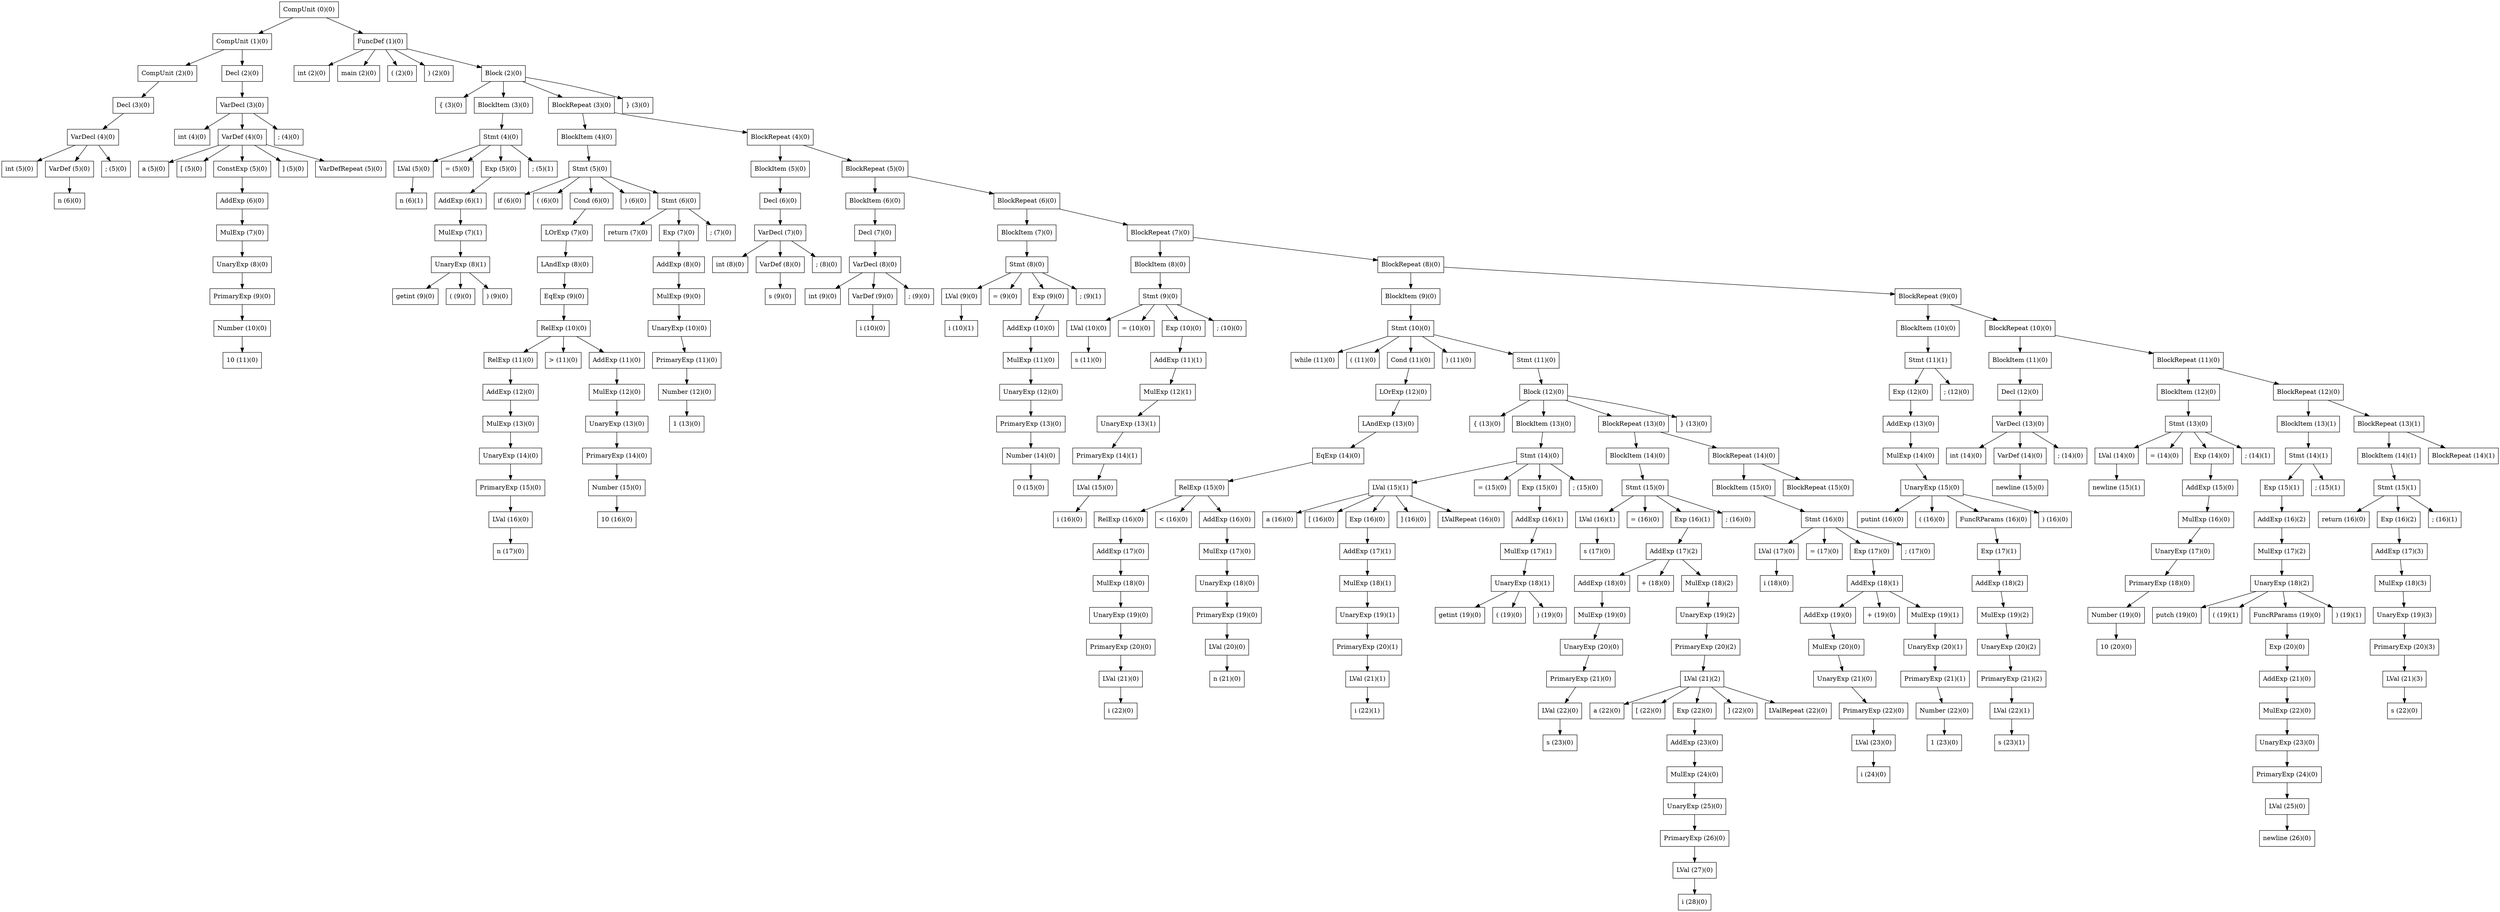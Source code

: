 digraph tree {
	fontname = "Consolas"
	fontsize = 24
	node[shape = "box"]

	"CompUnit (0)(0)" -> "CompUnit (1)(0)";
	"CompUnit (0)(0)" -> "FuncDef (1)(0)";
	"CompUnit (1)(0)" -> "CompUnit (2)(0)";
	"CompUnit (1)(0)" -> "Decl (2)(0)";
	"FuncDef (1)(0)" -> "int (2)(0)";
	"FuncDef (1)(0)" -> "main (2)(0)";
	"FuncDef (1)(0)" -> "( (2)(0)";
	"FuncDef (1)(0)" -> ") (2)(0)";
	"FuncDef (1)(0)" -> "Block (2)(0)";
	"CompUnit (2)(0)" -> "Decl (3)(0)";
	"Decl (2)(0)" -> "VarDecl (3)(0)";
	"Block (2)(0)" -> "{ (3)(0)";
	"Block (2)(0)" -> "BlockItem (3)(0)";
	"Block (2)(0)" -> "BlockRepeat (3)(0)";
	"Block (2)(0)" -> "} (3)(0)";
	"Decl (3)(0)" -> "VarDecl (4)(0)";
	"VarDecl (3)(0)" -> "int (4)(0)";
	"VarDecl (3)(0)" -> "VarDef (4)(0)";
	"VarDecl (3)(0)" -> "; (4)(0)";
	"BlockItem (3)(0)" -> "Stmt (4)(0)";
	"BlockRepeat (3)(0)" -> "BlockItem (4)(0)";
	"BlockRepeat (3)(0)" -> "BlockRepeat (4)(0)";
	"VarDecl (4)(0)" -> "int (5)(0)";
	"VarDecl (4)(0)" -> "VarDef (5)(0)";
	"VarDecl (4)(0)" -> "; (5)(0)";
	"VarDef (4)(0)" -> "a (5)(0)";
	"VarDef (4)(0)" -> "[ (5)(0)";
	"VarDef (4)(0)" -> "ConstExp (5)(0)";
	"VarDef (4)(0)" -> "] (5)(0)";
	"VarDef (4)(0)" -> "VarDefRepeat (5)(0)";
	"Stmt (4)(0)" -> "LVal (5)(0)";
	"Stmt (4)(0)" -> "= (5)(0)";
	"Stmt (4)(0)" -> "Exp (5)(0)";
	"Stmt (4)(0)" -> "; (5)(1)";
	"BlockItem (4)(0)" -> "Stmt (5)(0)";
	"BlockRepeat (4)(0)" -> "BlockItem (5)(0)";
	"BlockRepeat (4)(0)" -> "BlockRepeat (5)(0)";
	"VarDef (5)(0)" -> "n (6)(0)";
	"ConstExp (5)(0)" -> "AddExp (6)(0)";
	"LVal (5)(0)" -> "n (6)(1)";
	"Exp (5)(0)" -> "AddExp (6)(1)";
	"Stmt (5)(0)" -> "if (6)(0)";
	"Stmt (5)(0)" -> "( (6)(0)";
	"Stmt (5)(0)" -> "Cond (6)(0)";
	"Stmt (5)(0)" -> ") (6)(0)";
	"Stmt (5)(0)" -> "Stmt (6)(0)";
	"BlockItem (5)(0)" -> "Decl (6)(0)";
	"BlockRepeat (5)(0)" -> "BlockItem (6)(0)";
	"BlockRepeat (5)(0)" -> "BlockRepeat (6)(0)";
	"AddExp (6)(0)" -> "MulExp (7)(0)";
	"AddExp (6)(1)" -> "MulExp (7)(1)";
	"Cond (6)(0)" -> "LOrExp (7)(0)";
	"Stmt (6)(0)" -> "return (7)(0)";
	"Stmt (6)(0)" -> "Exp (7)(0)";
	"Stmt (6)(0)" -> "; (7)(0)";
	"Decl (6)(0)" -> "VarDecl (7)(0)";
	"BlockItem (6)(0)" -> "Decl (7)(0)";
	"BlockRepeat (6)(0)" -> "BlockItem (7)(0)";
	"BlockRepeat (6)(0)" -> "BlockRepeat (7)(0)";
	"MulExp (7)(0)" -> "UnaryExp (8)(0)";
	"MulExp (7)(1)" -> "UnaryExp (8)(1)";
	"LOrExp (7)(0)" -> "LAndExp (8)(0)";
	"Exp (7)(0)" -> "AddExp (8)(0)";
	"VarDecl (7)(0)" -> "int (8)(0)";
	"VarDecl (7)(0)" -> "VarDef (8)(0)";
	"VarDecl (7)(0)" -> "; (8)(0)";
	"Decl (7)(0)" -> "VarDecl (8)(0)";
	"BlockItem (7)(0)" -> "Stmt (8)(0)";
	"BlockRepeat (7)(0)" -> "BlockItem (8)(0)";
	"BlockRepeat (7)(0)" -> "BlockRepeat (8)(0)";
	"UnaryExp (8)(0)" -> "PrimaryExp (9)(0)";
	"UnaryExp (8)(1)" -> "getint (9)(0)";
	"UnaryExp (8)(1)" -> "( (9)(0)";
	"UnaryExp (8)(1)" -> ") (9)(0)";
	"LAndExp (8)(0)" -> "EqExp (9)(0)";
	"AddExp (8)(0)" -> "MulExp (9)(0)";
	"VarDef (8)(0)" -> "s (9)(0)";
	"VarDecl (8)(0)" -> "int (9)(0)";
	"VarDecl (8)(0)" -> "VarDef (9)(0)";
	"VarDecl (8)(0)" -> "; (9)(0)";
	"Stmt (8)(0)" -> "LVal (9)(0)";
	"Stmt (8)(0)" -> "= (9)(0)";
	"Stmt (8)(0)" -> "Exp (9)(0)";
	"Stmt (8)(0)" -> "; (9)(1)";
	"BlockItem (8)(0)" -> "Stmt (9)(0)";
	"BlockRepeat (8)(0)" -> "BlockItem (9)(0)";
	"BlockRepeat (8)(0)" -> "BlockRepeat (9)(0)";
	"PrimaryExp (9)(0)" -> "Number (10)(0)";
	"EqExp (9)(0)" -> "RelExp (10)(0)";
	"MulExp (9)(0)" -> "UnaryExp (10)(0)";
	"VarDef (9)(0)" -> "i (10)(0)";
	"LVal (9)(0)" -> "i (10)(1)";
	"Exp (9)(0)" -> "AddExp (10)(0)";
	"Stmt (9)(0)" -> "LVal (10)(0)";
	"Stmt (9)(0)" -> "= (10)(0)";
	"Stmt (9)(0)" -> "Exp (10)(0)";
	"Stmt (9)(0)" -> "; (10)(0)";
	"BlockItem (9)(0)" -> "Stmt (10)(0)";
	"BlockRepeat (9)(0)" -> "BlockItem (10)(0)";
	"BlockRepeat (9)(0)" -> "BlockRepeat (10)(0)";
	"Number (10)(0)" -> "10 (11)(0)";
	"RelExp (10)(0)" -> "RelExp (11)(0)";
	"RelExp (10)(0)" -> "> (11)(0)";
	"RelExp (10)(0)" -> "AddExp (11)(0)";
	"UnaryExp (10)(0)" -> "PrimaryExp (11)(0)";
	"AddExp (10)(0)" -> "MulExp (11)(0)";
	"LVal (10)(0)" -> "s (11)(0)";
	"Exp (10)(0)" -> "AddExp (11)(1)";
	"Stmt (10)(0)" -> "while (11)(0)";
	"Stmt (10)(0)" -> "( (11)(0)";
	"Stmt (10)(0)" -> "Cond (11)(0)";
	"Stmt (10)(0)" -> ") (11)(0)";
	"Stmt (10)(0)" -> "Stmt (11)(0)";
	"BlockItem (10)(0)" -> "Stmt (11)(1)";
	"BlockRepeat (10)(0)" -> "BlockItem (11)(0)";
	"BlockRepeat (10)(0)" -> "BlockRepeat (11)(0)";
	"RelExp (11)(0)" -> "AddExp (12)(0)";
	"AddExp (11)(0)" -> "MulExp (12)(0)";
	"PrimaryExp (11)(0)" -> "Number (12)(0)";
	"MulExp (11)(0)" -> "UnaryExp (12)(0)";
	"AddExp (11)(1)" -> "MulExp (12)(1)";
	"Cond (11)(0)" -> "LOrExp (12)(0)";
	"Stmt (11)(0)" -> "Block (12)(0)";
	"Stmt (11)(1)" -> "Exp (12)(0)";
	"Stmt (11)(1)" -> "; (12)(0)";
	"BlockItem (11)(0)" -> "Decl (12)(0)";
	"BlockRepeat (11)(0)" -> "BlockItem (12)(0)";
	"BlockRepeat (11)(0)" -> "BlockRepeat (12)(0)";
	"AddExp (12)(0)" -> "MulExp (13)(0)";
	"MulExp (12)(0)" -> "UnaryExp (13)(0)";
	"Number (12)(0)" -> "1 (13)(0)";
	"UnaryExp (12)(0)" -> "PrimaryExp (13)(0)";
	"MulExp (12)(1)" -> "UnaryExp (13)(1)";
	"LOrExp (12)(0)" -> "LAndExp (13)(0)";
	"Block (12)(0)" -> "{ (13)(0)";
	"Block (12)(0)" -> "BlockItem (13)(0)";
	"Block (12)(0)" -> "BlockRepeat (13)(0)";
	"Block (12)(0)" -> "} (13)(0)";
	"Exp (12)(0)" -> "AddExp (13)(0)";
	"Decl (12)(0)" -> "VarDecl (13)(0)";
	"BlockItem (12)(0)" -> "Stmt (13)(0)";
	"BlockRepeat (12)(0)" -> "BlockItem (13)(1)";
	"BlockRepeat (12)(0)" -> "BlockRepeat (13)(1)";
	"MulExp (13)(0)" -> "UnaryExp (14)(0)";
	"UnaryExp (13)(0)" -> "PrimaryExp (14)(0)";
	"PrimaryExp (13)(0)" -> "Number (14)(0)";
	"UnaryExp (13)(1)" -> "PrimaryExp (14)(1)";
	"LAndExp (13)(0)" -> "EqExp (14)(0)";
	"BlockItem (13)(0)" -> "Stmt (14)(0)";
	"BlockRepeat (13)(0)" -> "BlockItem (14)(0)";
	"BlockRepeat (13)(0)" -> "BlockRepeat (14)(0)";
	"AddExp (13)(0)" -> "MulExp (14)(0)";
	"VarDecl (13)(0)" -> "int (14)(0)";
	"VarDecl (13)(0)" -> "VarDef (14)(0)";
	"VarDecl (13)(0)" -> "; (14)(0)";
	"Stmt (13)(0)" -> "LVal (14)(0)";
	"Stmt (13)(0)" -> "= (14)(0)";
	"Stmt (13)(0)" -> "Exp (14)(0)";
	"Stmt (13)(0)" -> "; (14)(1)";
	"BlockItem (13)(1)" -> "Stmt (14)(1)";
	"BlockRepeat (13)(1)" -> "BlockItem (14)(1)";
	"BlockRepeat (13)(1)" -> "BlockRepeat (14)(1)";
	"UnaryExp (14)(0)" -> "PrimaryExp (15)(0)";
	"PrimaryExp (14)(0)" -> "Number (15)(0)";
	"Number (14)(0)" -> "0 (15)(0)";
	"PrimaryExp (14)(1)" -> "LVal (15)(0)";
	"EqExp (14)(0)" -> "RelExp (15)(0)";
	"Stmt (14)(0)" -> "LVal (15)(1)";
	"Stmt (14)(0)" -> "= (15)(0)";
	"Stmt (14)(0)" -> "Exp (15)(0)";
	"Stmt (14)(0)" -> "; (15)(0)";
	"BlockItem (14)(0)" -> "Stmt (15)(0)";
	"BlockRepeat (14)(0)" -> "BlockItem (15)(0)";
	"BlockRepeat (14)(0)" -> "BlockRepeat (15)(0)";
	"MulExp (14)(0)" -> "UnaryExp (15)(0)";
	"VarDef (14)(0)" -> "newline (15)(0)";
	"LVal (14)(0)" -> "newline (15)(1)";
	"Exp (14)(0)" -> "AddExp (15)(0)";
	"Stmt (14)(1)" -> "Exp (15)(1)";
	"Stmt (14)(1)" -> "; (15)(1)";
	"BlockItem (14)(1)" -> "Stmt (15)(1)";
	"PrimaryExp (15)(0)" -> "LVal (16)(0)";
	"Number (15)(0)" -> "10 (16)(0)";
	"LVal (15)(0)" -> "i (16)(0)";
	"RelExp (15)(0)" -> "RelExp (16)(0)";
	"RelExp (15)(0)" -> "< (16)(0)";
	"RelExp (15)(0)" -> "AddExp (16)(0)";
	"LVal (15)(1)" -> "a (16)(0)";
	"LVal (15)(1)" -> "[ (16)(0)";
	"LVal (15)(1)" -> "Exp (16)(0)";
	"LVal (15)(1)" -> "] (16)(0)";
	"LVal (15)(1)" -> "LValRepeat (16)(0)";
	"Exp (15)(0)" -> "AddExp (16)(1)";
	"Stmt (15)(0)" -> "LVal (16)(1)";
	"Stmt (15)(0)" -> "= (16)(0)";
	"Stmt (15)(0)" -> "Exp (16)(1)";
	"Stmt (15)(0)" -> "; (16)(0)";
	"BlockItem (15)(0)" -> "Stmt (16)(0)";
	"UnaryExp (15)(0)" -> "putint (16)(0)";
	"UnaryExp (15)(0)" -> "( (16)(0)";
	"UnaryExp (15)(0)" -> "FuncRParams (16)(0)";
	"UnaryExp (15)(0)" -> ") (16)(0)";
	"AddExp (15)(0)" -> "MulExp (16)(0)";
	"Exp (15)(1)" -> "AddExp (16)(2)";
	"Stmt (15)(1)" -> "return (16)(0)";
	"Stmt (15)(1)" -> "Exp (16)(2)";
	"Stmt (15)(1)" -> "; (16)(1)";
	"LVal (16)(0)" -> "n (17)(0)";
	"RelExp (16)(0)" -> "AddExp (17)(0)";
	"AddExp (16)(0)" -> "MulExp (17)(0)";
	"Exp (16)(0)" -> "AddExp (17)(1)";
	"AddExp (16)(1)" -> "MulExp (17)(1)";
	"LVal (16)(1)" -> "s (17)(0)";
	"Exp (16)(1)" -> "AddExp (17)(2)";
	"Stmt (16)(0)" -> "LVal (17)(0)";
	"Stmt (16)(0)" -> "= (17)(0)";
	"Stmt (16)(0)" -> "Exp (17)(0)";
	"Stmt (16)(0)" -> "; (17)(0)";
	"FuncRParams (16)(0)" -> "Exp (17)(1)";
	"MulExp (16)(0)" -> "UnaryExp (17)(0)";
	"AddExp (16)(2)" -> "MulExp (17)(2)";
	"Exp (16)(2)" -> "AddExp (17)(3)";
	"AddExp (17)(0)" -> "MulExp (18)(0)";
	"MulExp (17)(0)" -> "UnaryExp (18)(0)";
	"AddExp (17)(1)" -> "MulExp (18)(1)";
	"MulExp (17)(1)" -> "UnaryExp (18)(1)";
	"AddExp (17)(2)" -> "AddExp (18)(0)";
	"AddExp (17)(2)" -> "+ (18)(0)";
	"AddExp (17)(2)" -> "MulExp (18)(2)";
	"LVal (17)(0)" -> "i (18)(0)";
	"Exp (17)(0)" -> "AddExp (18)(1)";
	"Exp (17)(1)" -> "AddExp (18)(2)";
	"UnaryExp (17)(0)" -> "PrimaryExp (18)(0)";
	"MulExp (17)(2)" -> "UnaryExp (18)(2)";
	"AddExp (17)(3)" -> "MulExp (18)(3)";
	"MulExp (18)(0)" -> "UnaryExp (19)(0)";
	"UnaryExp (18)(0)" -> "PrimaryExp (19)(0)";
	"MulExp (18)(1)" -> "UnaryExp (19)(1)";
	"UnaryExp (18)(1)" -> "getint (19)(0)";
	"UnaryExp (18)(1)" -> "( (19)(0)";
	"UnaryExp (18)(1)" -> ") (19)(0)";
	"AddExp (18)(0)" -> "MulExp (19)(0)";
	"MulExp (18)(2)" -> "UnaryExp (19)(2)";
	"AddExp (18)(1)" -> "AddExp (19)(0)";
	"AddExp (18)(1)" -> "+ (19)(0)";
	"AddExp (18)(1)" -> "MulExp (19)(1)";
	"AddExp (18)(2)" -> "MulExp (19)(2)";
	"PrimaryExp (18)(0)" -> "Number (19)(0)";
	"UnaryExp (18)(2)" -> "putch (19)(0)";
	"UnaryExp (18)(2)" -> "( (19)(1)";
	"UnaryExp (18)(2)" -> "FuncRParams (19)(0)";
	"UnaryExp (18)(2)" -> ") (19)(1)";
	"MulExp (18)(3)" -> "UnaryExp (19)(3)";
	"UnaryExp (19)(0)" -> "PrimaryExp (20)(0)";
	"PrimaryExp (19)(0)" -> "LVal (20)(0)";
	"UnaryExp (19)(1)" -> "PrimaryExp (20)(1)";
	"MulExp (19)(0)" -> "UnaryExp (20)(0)";
	"UnaryExp (19)(2)" -> "PrimaryExp (20)(2)";
	"AddExp (19)(0)" -> "MulExp (20)(0)";
	"MulExp (19)(1)" -> "UnaryExp (20)(1)";
	"MulExp (19)(2)" -> "UnaryExp (20)(2)";
	"Number (19)(0)" -> "10 (20)(0)";
	"FuncRParams (19)(0)" -> "Exp (20)(0)";
	"UnaryExp (19)(3)" -> "PrimaryExp (20)(3)";
	"PrimaryExp (20)(0)" -> "LVal (21)(0)";
	"LVal (20)(0)" -> "n (21)(0)";
	"PrimaryExp (20)(1)" -> "LVal (21)(1)";
	"UnaryExp (20)(0)" -> "PrimaryExp (21)(0)";
	"PrimaryExp (20)(2)" -> "LVal (21)(2)";
	"MulExp (20)(0)" -> "UnaryExp (21)(0)";
	"UnaryExp (20)(1)" -> "PrimaryExp (21)(1)";
	"UnaryExp (20)(2)" -> "PrimaryExp (21)(2)";
	"Exp (20)(0)" -> "AddExp (21)(0)";
	"PrimaryExp (20)(3)" -> "LVal (21)(3)";
	"LVal (21)(0)" -> "i (22)(0)";
	"LVal (21)(1)" -> "i (22)(1)";
	"PrimaryExp (21)(0)" -> "LVal (22)(0)";
	"LVal (21)(2)" -> "a (22)(0)";
	"LVal (21)(2)" -> "[ (22)(0)";
	"LVal (21)(2)" -> "Exp (22)(0)";
	"LVal (21)(2)" -> "] (22)(0)";
	"LVal (21)(2)" -> "LValRepeat (22)(0)";
	"UnaryExp (21)(0)" -> "PrimaryExp (22)(0)";
	"PrimaryExp (21)(1)" -> "Number (22)(0)";
	"PrimaryExp (21)(2)" -> "LVal (22)(1)";
	"AddExp (21)(0)" -> "MulExp (22)(0)";
	"LVal (21)(3)" -> "s (22)(0)";
	"LVal (22)(0)" -> "s (23)(0)";
	"Exp (22)(0)" -> "AddExp (23)(0)";
	"PrimaryExp (22)(0)" -> "LVal (23)(0)";
	"Number (22)(0)" -> "1 (23)(0)";
	"LVal (22)(1)" -> "s (23)(1)";
	"MulExp (22)(0)" -> "UnaryExp (23)(0)";
	"AddExp (23)(0)" -> "MulExp (24)(0)";
	"LVal (23)(0)" -> "i (24)(0)";
	"UnaryExp (23)(0)" -> "PrimaryExp (24)(0)";
	"MulExp (24)(0)" -> "UnaryExp (25)(0)";
	"PrimaryExp (24)(0)" -> "LVal (25)(0)";
	"UnaryExp (25)(0)" -> "PrimaryExp (26)(0)";
	"LVal (25)(0)" -> "newline (26)(0)";
	"PrimaryExp (26)(0)" -> "LVal (27)(0)";
	"LVal (27)(0)" -> "i (28)(0)";
}